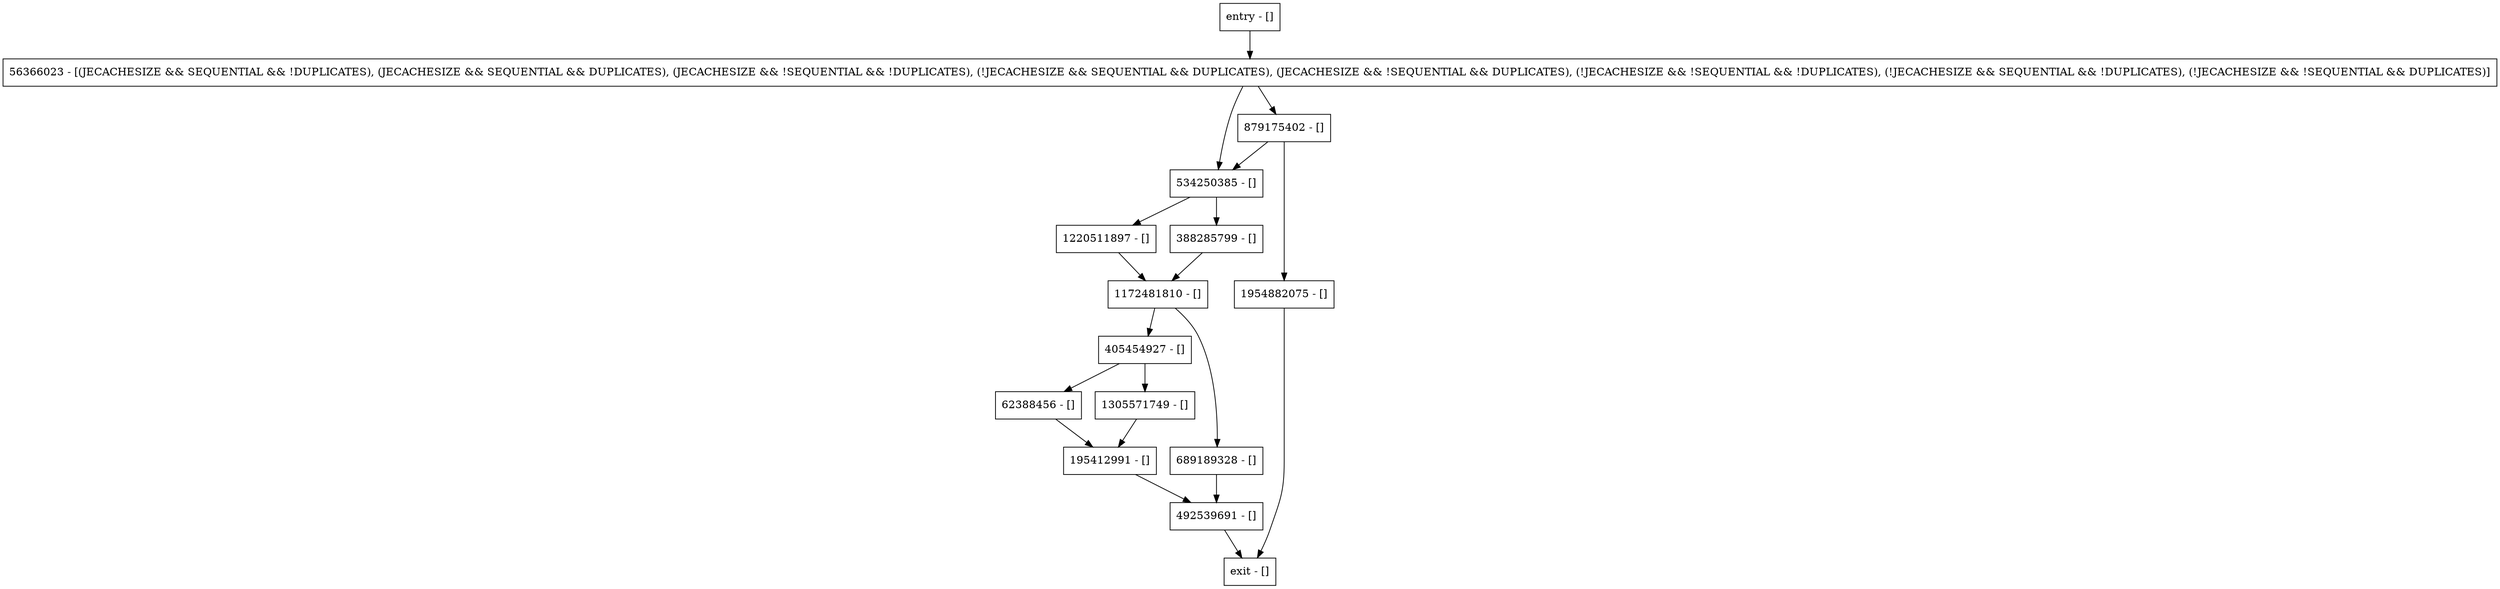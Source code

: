 digraph updateRecord {
node [shape=record];
195412991 [label="195412991 - []"];
534250385 [label="534250385 - []"];
1954882075 [label="1954882075 - []"];
1220511897 [label="1220511897 - []"];
405454927 [label="405454927 - []"];
1172481810 [label="1172481810 - []"];
entry [label="entry - []"];
exit [label="exit - []"];
62388456 [label="62388456 - []"];
1305571749 [label="1305571749 - []"];
56366023 [label="56366023 - [(JECACHESIZE && SEQUENTIAL && !DUPLICATES), (JECACHESIZE && SEQUENTIAL && DUPLICATES), (JECACHESIZE && !SEQUENTIAL && !DUPLICATES), (!JECACHESIZE && SEQUENTIAL && DUPLICATES), (JECACHESIZE && !SEQUENTIAL && DUPLICATES), (!JECACHESIZE && !SEQUENTIAL && !DUPLICATES), (!JECACHESIZE && SEQUENTIAL && !DUPLICATES), (!JECACHESIZE && !SEQUENTIAL && DUPLICATES)]"];
879175402 [label="879175402 - []"];
388285799 [label="388285799 - []"];
492539691 [label="492539691 - []"];
689189328 [label="689189328 - []"];
entry;
exit;
195412991 -> 492539691;
534250385 -> 388285799;
534250385 -> 1220511897;
1954882075 -> exit;
1220511897 -> 1172481810;
405454927 -> 62388456;
405454927 -> 1305571749;
1172481810 -> 405454927;
1172481810 -> 689189328;
entry -> 56366023;
62388456 -> 195412991;
1305571749 -> 195412991;
56366023 -> 534250385;
56366023 -> 879175402;
879175402 -> 534250385;
879175402 -> 1954882075;
388285799 -> 1172481810;
492539691 -> exit;
689189328 -> 492539691;
}
